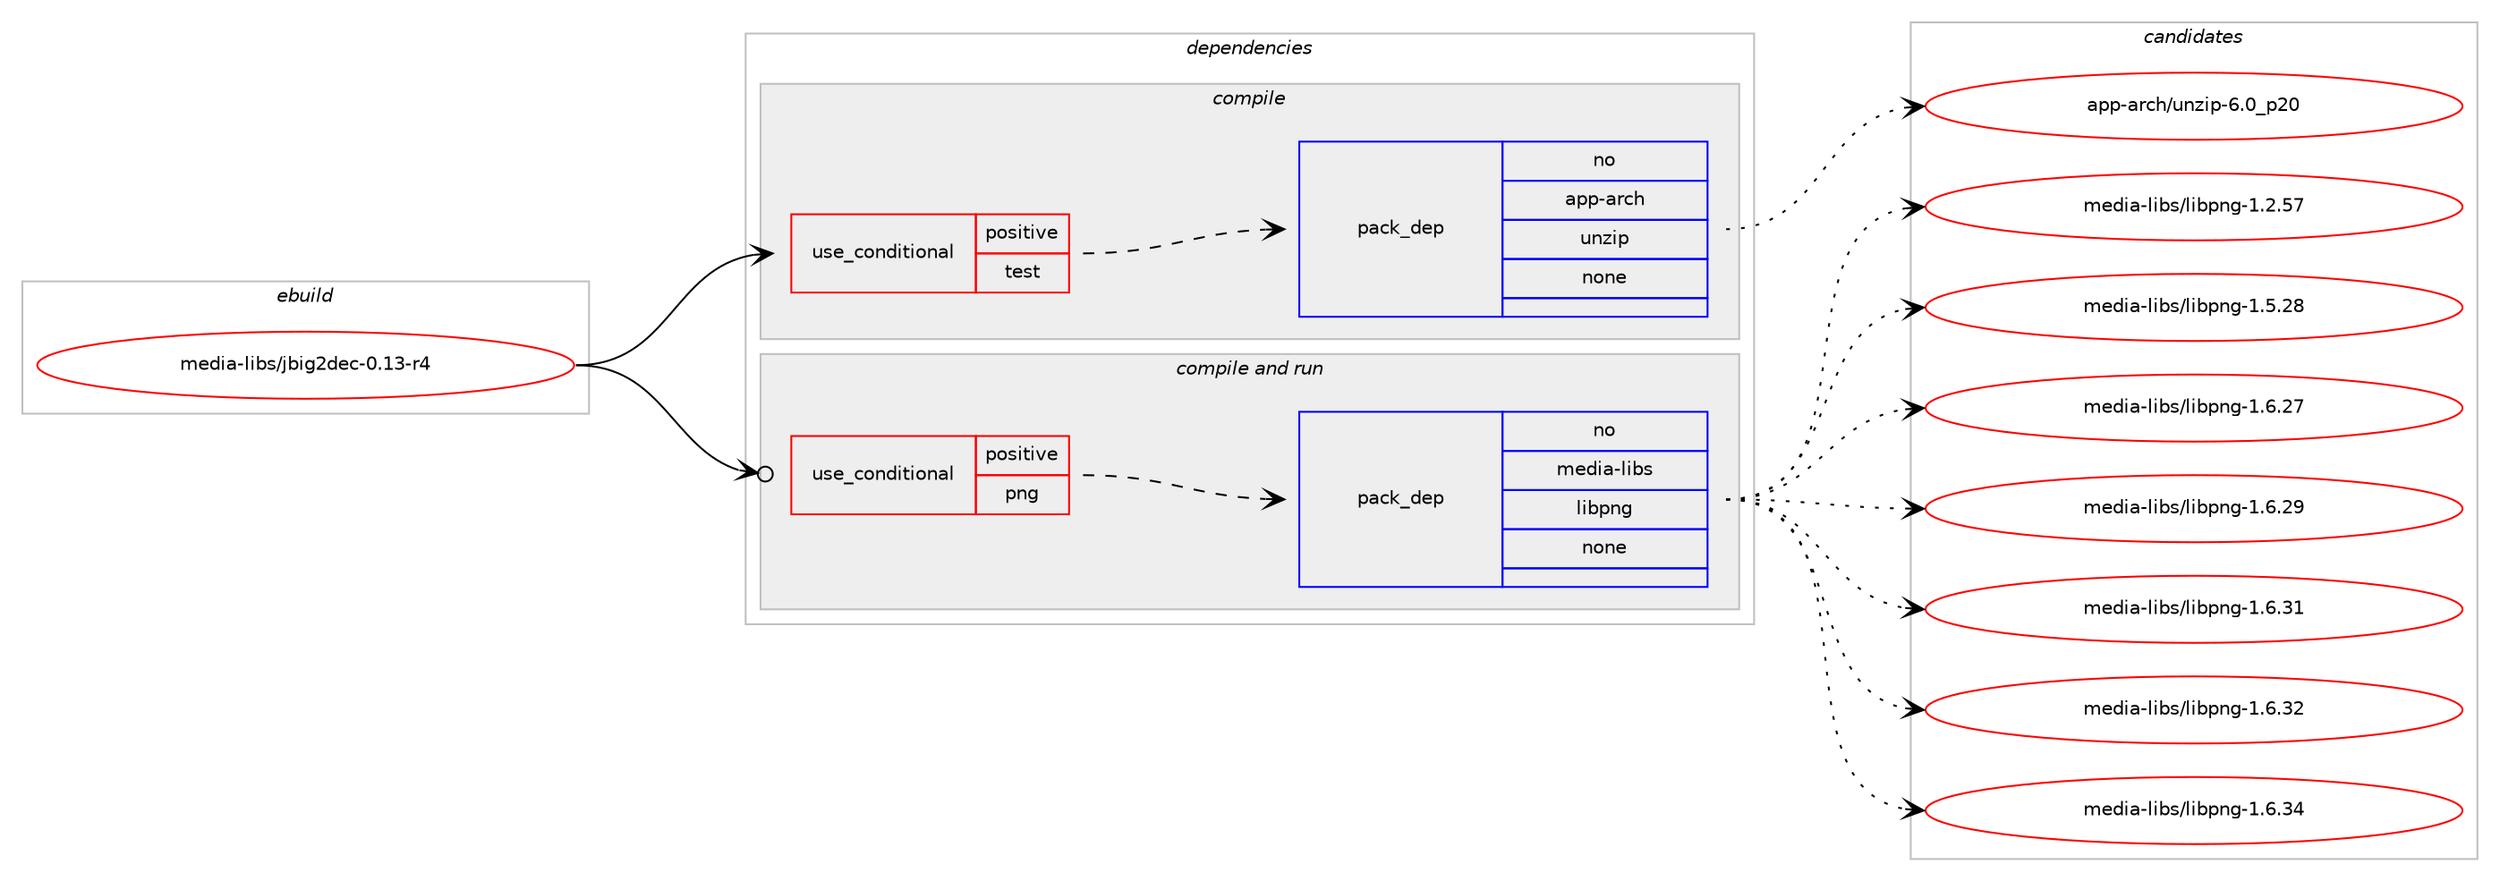 digraph prolog {

# *************
# Graph options
# *************

newrank=true;
concentrate=true;
compound=true;
graph [rankdir=LR,fontname=Helvetica,fontsize=10,ranksep=1.5];#, ranksep=2.5, nodesep=0.2];
edge  [arrowhead=vee];
node  [fontname=Helvetica,fontsize=10];

# **********
# The ebuild
# **********

subgraph cluster_leftcol {
color=gray;
rank=same;
label=<<i>ebuild</i>>;
id [label="media-libs/jbig2dec-0.13-r4", color=red, width=4, href="../media-libs/jbig2dec-0.13-r4.svg"];
}

# ****************
# The dependencies
# ****************

subgraph cluster_midcol {
color=gray;
label=<<i>dependencies</i>>;
subgraph cluster_compile {
fillcolor="#eeeeee";
style=filled;
label=<<i>compile</i>>;
subgraph cond89401 {
dependency362292 [label=<<TABLE BORDER="0" CELLBORDER="1" CELLSPACING="0" CELLPADDING="4"><TR><TD ROWSPAN="3" CELLPADDING="10">use_conditional</TD></TR><TR><TD>positive</TD></TR><TR><TD>test</TD></TR></TABLE>>, shape=none, color=red];
subgraph pack267303 {
dependency362293 [label=<<TABLE BORDER="0" CELLBORDER="1" CELLSPACING="0" CELLPADDING="4" WIDTH="220"><TR><TD ROWSPAN="6" CELLPADDING="30">pack_dep</TD></TR><TR><TD WIDTH="110">no</TD></TR><TR><TD>app-arch</TD></TR><TR><TD>unzip</TD></TR><TR><TD>none</TD></TR><TR><TD></TD></TR></TABLE>>, shape=none, color=blue];
}
dependency362292:e -> dependency362293:w [weight=20,style="dashed",arrowhead="vee"];
}
id:e -> dependency362292:w [weight=20,style="solid",arrowhead="vee"];
}
subgraph cluster_compileandrun {
fillcolor="#eeeeee";
style=filled;
label=<<i>compile and run</i>>;
subgraph cond89402 {
dependency362294 [label=<<TABLE BORDER="0" CELLBORDER="1" CELLSPACING="0" CELLPADDING="4"><TR><TD ROWSPAN="3" CELLPADDING="10">use_conditional</TD></TR><TR><TD>positive</TD></TR><TR><TD>png</TD></TR></TABLE>>, shape=none, color=red];
subgraph pack267304 {
dependency362295 [label=<<TABLE BORDER="0" CELLBORDER="1" CELLSPACING="0" CELLPADDING="4" WIDTH="220"><TR><TD ROWSPAN="6" CELLPADDING="30">pack_dep</TD></TR><TR><TD WIDTH="110">no</TD></TR><TR><TD>media-libs</TD></TR><TR><TD>libpng</TD></TR><TR><TD>none</TD></TR><TR><TD></TD></TR></TABLE>>, shape=none, color=blue];
}
dependency362294:e -> dependency362295:w [weight=20,style="dashed",arrowhead="vee"];
}
id:e -> dependency362294:w [weight=20,style="solid",arrowhead="odotvee"];
}
subgraph cluster_run {
fillcolor="#eeeeee";
style=filled;
label=<<i>run</i>>;
}
}

# **************
# The candidates
# **************

subgraph cluster_choices {
rank=same;
color=gray;
label=<<i>candidates</i>>;

subgraph choice267303 {
color=black;
nodesep=1;
choice971121124597114991044711711012210511245544648951125048 [label="app-arch/unzip-6.0_p20", color=red, width=4,href="../app-arch/unzip-6.0_p20.svg"];
dependency362293:e -> choice971121124597114991044711711012210511245544648951125048:w [style=dotted,weight="100"];
}
subgraph choice267304 {
color=black;
nodesep=1;
choice109101100105974510810598115471081059811211010345494650465355 [label="media-libs/libpng-1.2.57", color=red, width=4,href="../media-libs/libpng-1.2.57.svg"];
choice109101100105974510810598115471081059811211010345494653465056 [label="media-libs/libpng-1.5.28", color=red, width=4,href="../media-libs/libpng-1.5.28.svg"];
choice109101100105974510810598115471081059811211010345494654465055 [label="media-libs/libpng-1.6.27", color=red, width=4,href="../media-libs/libpng-1.6.27.svg"];
choice109101100105974510810598115471081059811211010345494654465057 [label="media-libs/libpng-1.6.29", color=red, width=4,href="../media-libs/libpng-1.6.29.svg"];
choice109101100105974510810598115471081059811211010345494654465149 [label="media-libs/libpng-1.6.31", color=red, width=4,href="../media-libs/libpng-1.6.31.svg"];
choice109101100105974510810598115471081059811211010345494654465150 [label="media-libs/libpng-1.6.32", color=red, width=4,href="../media-libs/libpng-1.6.32.svg"];
choice109101100105974510810598115471081059811211010345494654465152 [label="media-libs/libpng-1.6.34", color=red, width=4,href="../media-libs/libpng-1.6.34.svg"];
dependency362295:e -> choice109101100105974510810598115471081059811211010345494650465355:w [style=dotted,weight="100"];
dependency362295:e -> choice109101100105974510810598115471081059811211010345494653465056:w [style=dotted,weight="100"];
dependency362295:e -> choice109101100105974510810598115471081059811211010345494654465055:w [style=dotted,weight="100"];
dependency362295:e -> choice109101100105974510810598115471081059811211010345494654465057:w [style=dotted,weight="100"];
dependency362295:e -> choice109101100105974510810598115471081059811211010345494654465149:w [style=dotted,weight="100"];
dependency362295:e -> choice109101100105974510810598115471081059811211010345494654465150:w [style=dotted,weight="100"];
dependency362295:e -> choice109101100105974510810598115471081059811211010345494654465152:w [style=dotted,weight="100"];
}
}

}
